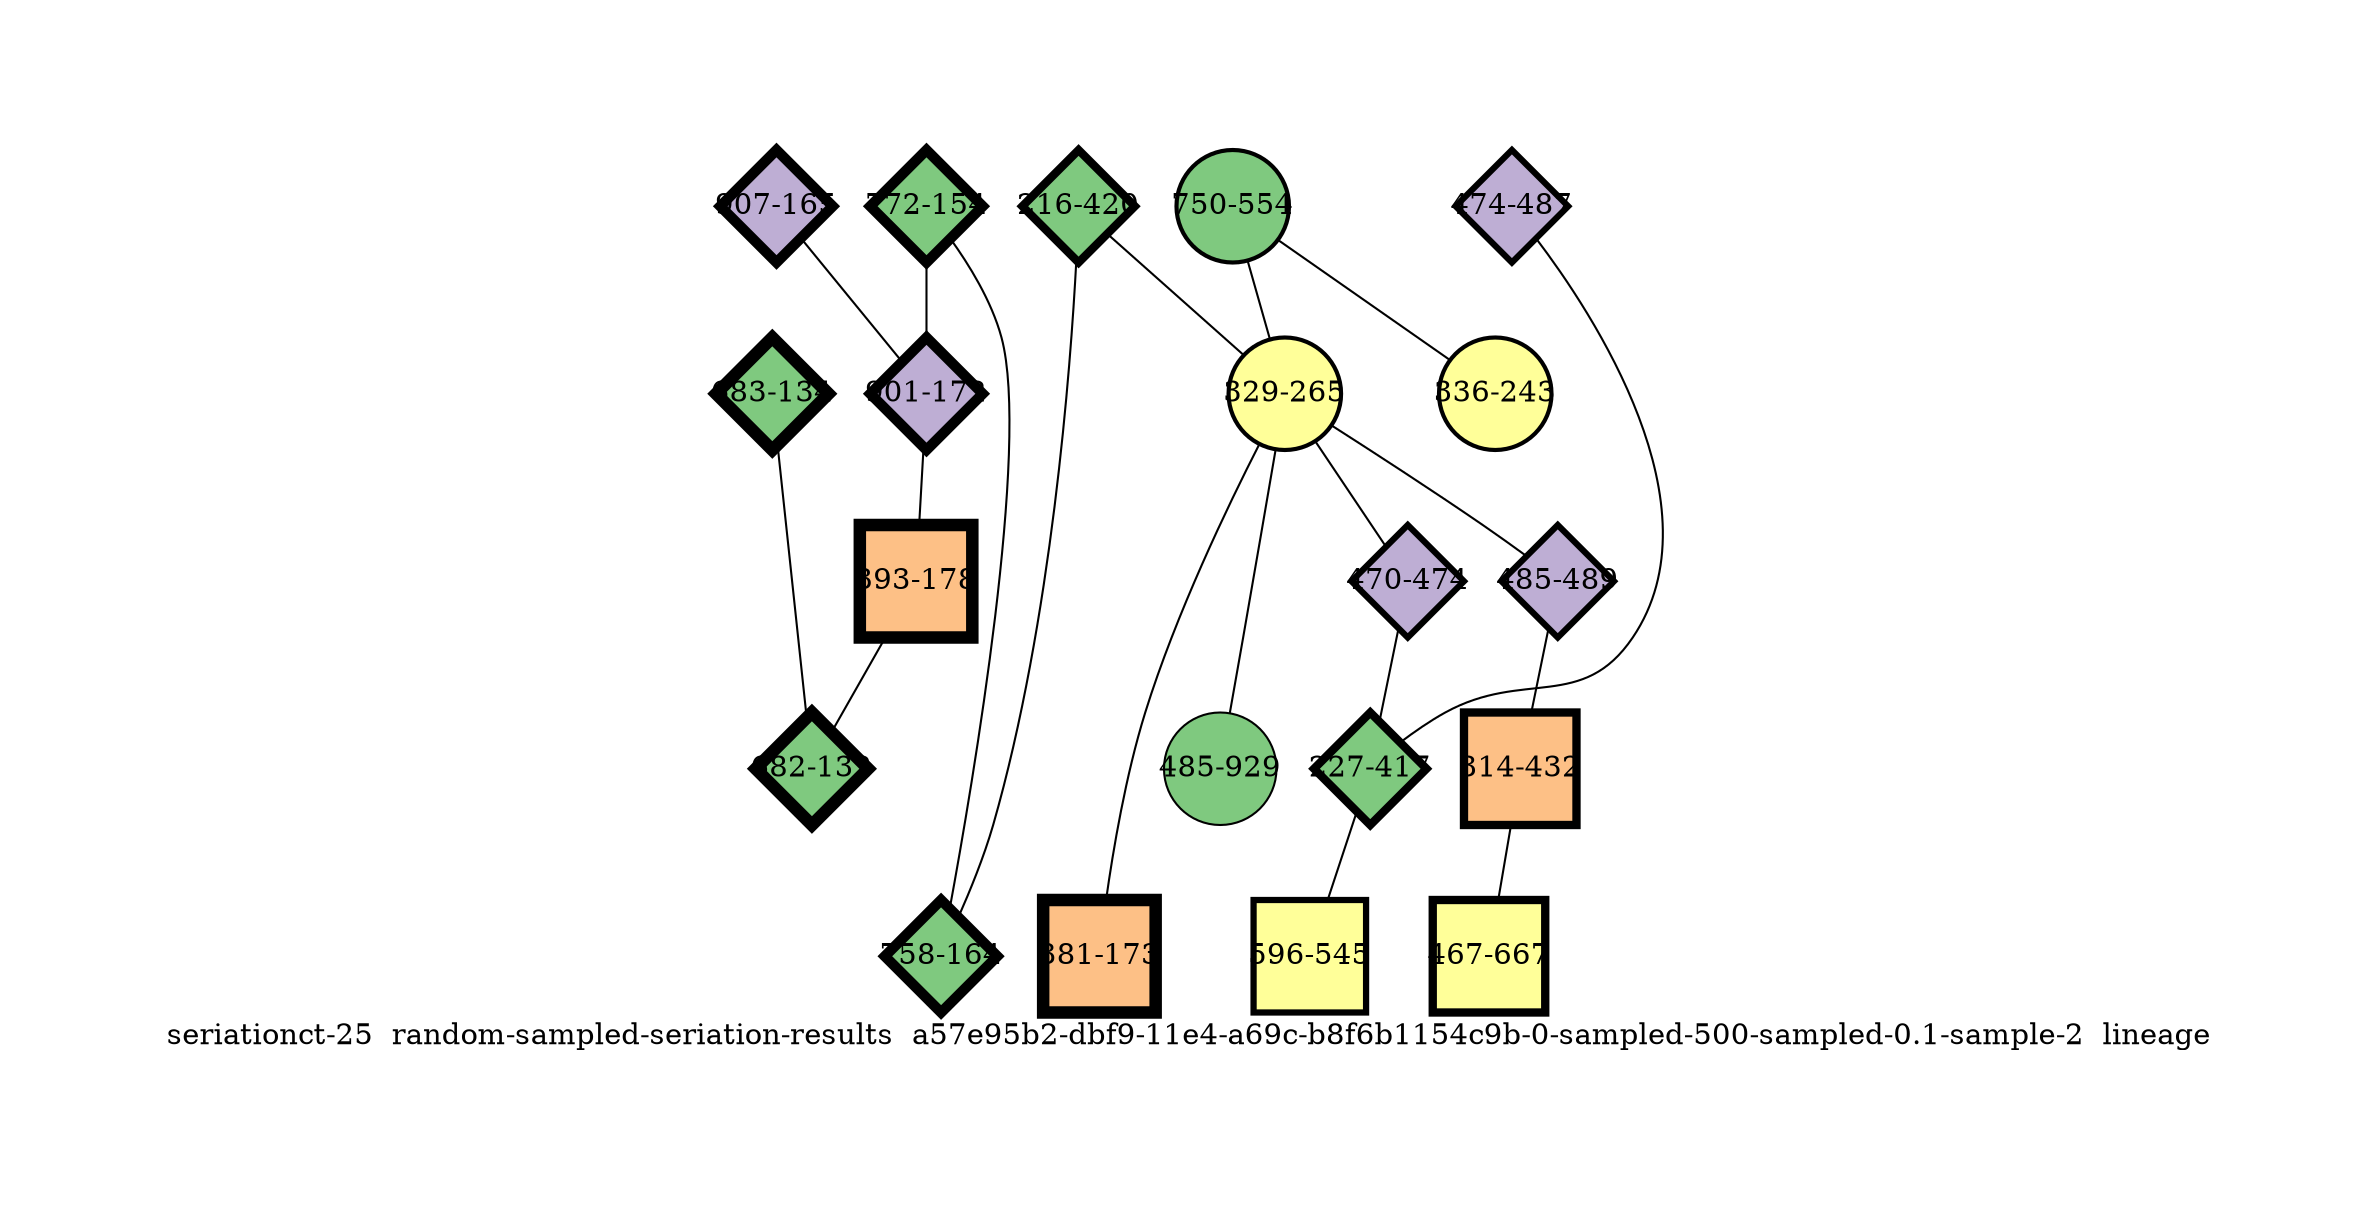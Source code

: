strict graph "seriationct-25  random-sampled-seriation-results  a57e95b2-dbf9-11e4-a69c-b8f6b1154c9b-0-sampled-500-sampled-0.1-sample-2  lineage" {
labelloc=b;
ratio=auto;
pad="1.0";
label="seriationct-25  random-sampled-seriation-results  a57e95b2-dbf9-11e4-a69c-b8f6b1154c9b-0-sampled-500-sampled-0.1-sample-2  lineage";
node [width="0.75", style=filled, fixedsize=true, height="0.75", shape=circle, label=""];
0 [xCoordinate="154.0", appears_in_slice=5, yCoordinate="772.0", colorscheme=accent6, lineage_id=2, short_label="772-154", label="772-154", shape=diamond, cluster_id=0, fillcolor=1, size="500.0", id=1, penwidth="5.0"];
1 [xCoordinate="487.0", appears_in_slice=3, yCoordinate="474.0", colorscheme=accent6, lineage_id=2, short_label="474-487", label="474-487", shape=diamond, cluster_id=1, fillcolor=2, size="500.0", id=0, penwidth="3.0"];
2 [xCoordinate="420.0", appears_in_slice=4, yCoordinate="216.0", colorscheme=accent6, lineage_id=2, short_label="216-420", label="216-420", shape=diamond, cluster_id=0, fillcolor=1, size="500.0", id=2, penwidth="4.0"];
3 [xCoordinate="554.0", appears_in_slice=2, yCoordinate="750.0", colorscheme=accent6, lineage_id=0, short_label="750-554", label="750-554", shape=circle, cluster_id=0, fillcolor=1, size="500.0", id=3, penwidth="2.0"];
4 [xCoordinate="165.0", appears_in_slice=5, yCoordinate="907.0", colorscheme=accent6, lineage_id=2, short_label="907-165", label="907-165", shape=diamond, cluster_id=1, fillcolor=2, size="500.0", id=4, penwidth="5.0"];
5 [xCoordinate="243.0", appears_in_slice=2, yCoordinate="336.0", colorscheme=accent6, lineage_id=0, short_label="336-243", label="336-243", shape=circle, cluster_id=3, fillcolor=4, size="500.0", id=5, penwidth="2.0"];
6 [xCoordinate="172.0", appears_in_slice=5, yCoordinate="901.0", colorscheme=accent6, lineage_id=2, short_label="901-172", label="901-172", shape=diamond, cluster_id=1, fillcolor=2, size="500.0", id=10, penwidth="5.0"];
7 [xCoordinate="265.0", appears_in_slice=2, yCoordinate="329.0", colorscheme=accent6, lineage_id=0, short_label="329-265", label="329-265", shape=circle, cluster_id=3, fillcolor=4, size="500.0", id=7, penwidth="2.0"];
8 [xCoordinate="178.0", appears_in_slice=6, yCoordinate="393.0", colorscheme=accent6, lineage_id=1, short_label="393-178", label="393-178", shape=square, cluster_id=2, fillcolor=3, size="500.0", id=8, penwidth="6.0"];
9 [xCoordinate="489.0", appears_in_slice=3, yCoordinate="485.0", colorscheme=accent6, lineage_id=2, short_label="485-489", label="485-489", shape=diamond, cluster_id=1, fillcolor=2, size="500.0", id=9, penwidth="3.0"];
10 [xCoordinate="929.0", appears_in_slice=1, yCoordinate="485.0", colorscheme=accent6, lineage_id=0, short_label="485-929", label="485-929", shape=circle, cluster_id=0, fillcolor=1, size="500.0", id=17, penwidth="1.0"];
11 [xCoordinate="474.0", appears_in_slice=3, yCoordinate="470.0", colorscheme=accent6, lineage_id=2, short_label="470-474", label="470-474", shape=diamond, cluster_id=1, fillcolor=2, size="500.0", id=11, penwidth="3.0"];
12 [xCoordinate="134.0", appears_in_slice=6, yCoordinate="683.0", colorscheme=accent6, lineage_id=2, short_label="683-134", label="683-134", shape=diamond, cluster_id=0, fillcolor=1, size="500.0", id=12, penwidth="6.0"];
13 [xCoordinate="432.0", appears_in_slice=4, yCoordinate="314.0", colorscheme=accent6, lineage_id=1, short_label="314-432", label="314-432", shape=square, cluster_id=2, fillcolor=3, size="500.0", id=13, penwidth="4.0"];
14 [xCoordinate="417.0", appears_in_slice=4, yCoordinate="227.0", colorscheme=accent6, lineage_id=2, short_label="227-417", label="227-417", shape=diamond, cluster_id=0, fillcolor=1, size="500.0", id=15, penwidth="4.0"];
15 [xCoordinate="132.0", appears_in_slice=6, yCoordinate="682.0", colorscheme=accent6, lineage_id=2, short_label="682-132", label="682-132", shape=diamond, cluster_id=0, fillcolor=1, size="500.0", id=14, penwidth="6.0"];
16 [xCoordinate="667.0", appears_in_slice=4, yCoordinate="467.0", colorscheme=accent6, lineage_id=1, short_label="467-667", label="467-667", shape=square, cluster_id=3, fillcolor=4, size="500.0", id=6, penwidth="4.0"];
17 [xCoordinate="173.0", appears_in_slice=6, yCoordinate="381.0", colorscheme=accent6, lineage_id=1, short_label="381-173", label="381-173", shape=square, cluster_id=2, fillcolor=3, size="500.0", id=16, penwidth="6.0"];
18 [xCoordinate="545.0", appears_in_slice=3, yCoordinate="596.0", colorscheme=accent6, lineage_id=1, short_label="596-545", label="596-545", shape=square, cluster_id=3, fillcolor=4, size="500.0", id=18, penwidth="3.0"];
19 [xCoordinate="164.0", appears_in_slice=5, yCoordinate="758.0", colorscheme=accent6, lineage_id=2, short_label="758-164", label="758-164", shape=diamond, cluster_id=0, fillcolor=1, size="500.0", id=19, penwidth="5.0"];
0 -- 19  [inverseweight="47.6731294623", weight="0.0209761769634"];
0 -- 6  [inverseweight="1.41144982653", weight="0.708491354923"];
1 -- 14  [inverseweight="1.15006058679", weight="0.869519407489"];
2 -- 19  [inverseweight="1.45002478114", weight="0.689643386106"];
2 -- 7  [inverseweight="1.46470826137", weight="0.682729814788"];
3 -- 5  [inverseweight="26.1354186745", weight="0.0382622529394"];
3 -- 7  [inverseweight="3.25004387589", weight="0.307688153818"];
4 -- 6  [inverseweight="17.6556137887", weight="0.056639209034"];
6 -- 8  [inverseweight="1.41764273468", weight="0.705396342491"];
7 -- 9  [inverseweight="2.42245105118", weight="0.412805038729"];
7 -- 10  [inverseweight="2.1764654069", weight="0.459460553258"];
7 -- 11  [inverseweight="2.25688213507", weight="0.443089155814"];
7 -- 17  [inverseweight="1.10368553207", weight="0.906055185957"];
8 -- 15  [inverseweight="2.42724166439", weight="0.411990291148"];
9 -- 13  [inverseweight="2.3290858483", weight="0.42935300162"];
11 -- 14  [inverseweight="2.52990308633", weight="0.395272058208"];
12 -- 15  [inverseweight="11.4347338437", weight="0.0874528444363"];
13 -- 16  [inverseweight="21.1666878334", weight="0.0472440472441"];
14 -- 18  [inverseweight="1.10287976133", weight="0.906717155457"];
}
